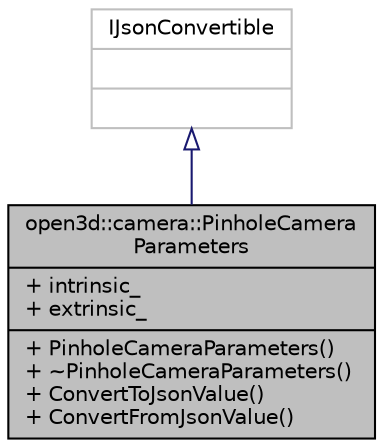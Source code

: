 digraph "open3d::camera::PinholeCameraParameters"
{
 // INTERACTIVE_SVG=YES
 // LATEX_PDF_SIZE
  bgcolor="transparent";
  edge [fontname="Helvetica",fontsize="10",labelfontname="Helvetica",labelfontsize="10"];
  node [fontname="Helvetica",fontsize="10",shape=record];
  Node0 [label="{open3d::camera::PinholeCamera\lParameters\n|+ intrinsic_\l+ extrinsic_\l|+ PinholeCameraParameters()\l+ ~PinholeCameraParameters()\l+ ConvertToJsonValue()\l+ ConvertFromJsonValue()\l}",height=0.2,width=0.4,color="black", fillcolor="grey75", style="filled", fontcolor="black",tooltip=" "];
  Node1 -> Node0 [dir="back",color="midnightblue",fontsize="10",style="solid",arrowtail="onormal",fontname="Helvetica"];
  Node1 [label="{IJsonConvertible\n||}",height=0.2,width=0.4,color="grey75",tooltip=" "];
}
